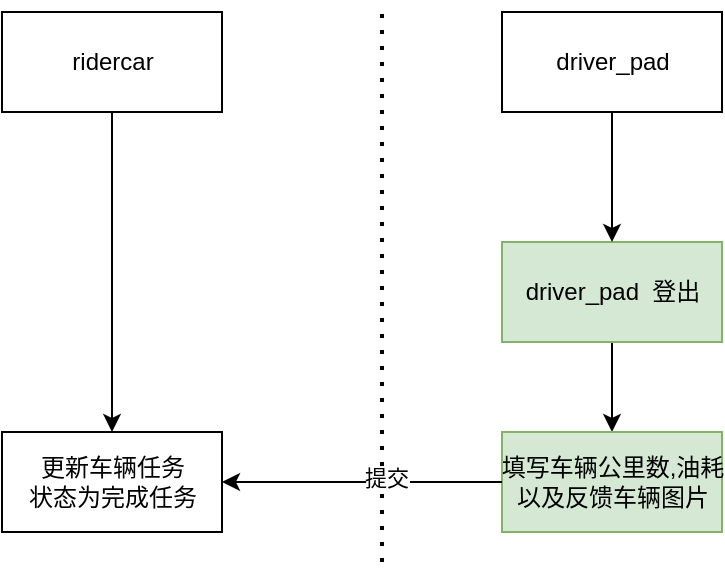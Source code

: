 <mxfile version="14.8.3" type="github">
  <diagram id="mLkuZAHF6S4WpNiskGd3" name="Page-1">
    <mxGraphModel dx="2066" dy="1071" grid="1" gridSize="10" guides="1" tooltips="1" connect="1" arrows="1" fold="1" page="1" pageScale="1" pageWidth="827" pageHeight="1169" math="0" shadow="0">
      <root>
        <mxCell id="0" />
        <mxCell id="1" parent="0" />
        <mxCell id="nns9SZrJcxWjnw9OrAUo-3" value="driver_pad" style="html=1;" parent="1" vertex="1">
          <mxGeometry x="910" y="325" width="110" height="50" as="geometry" />
        </mxCell>
        <mxCell id="UYR3SHHamV7FcYUzkwfX-4" value="" style="edgeStyle=orthogonalEdgeStyle;rounded=0;orthogonalLoop=1;jettySize=auto;html=1;" edge="1" parent="1" source="nns9SZrJcxWjnw9OrAUo-15" target="UYR3SHHamV7FcYUzkwfX-2">
          <mxGeometry relative="1" as="geometry" />
        </mxCell>
        <mxCell id="nns9SZrJcxWjnw9OrAUo-15" value="driver_pad&amp;nbsp; 登出" style="html=1;fillColor=#d5e8d4;strokeColor=#82b366;" parent="1" vertex="1">
          <mxGeometry x="910" y="440" width="110" height="50" as="geometry" />
        </mxCell>
        <mxCell id="nns9SZrJcxWjnw9OrAUo-19" value="" style="endArrow=classic;html=1;exitX=0.5;exitY=1;exitDx=0;exitDy=0;" parent="1" source="nns9SZrJcxWjnw9OrAUo-3" target="nns9SZrJcxWjnw9OrAUo-15" edge="1">
          <mxGeometry width="50" height="50" relative="1" as="geometry">
            <mxPoint x="1070" y="475" as="sourcePoint" />
            <mxPoint x="1120" y="425" as="targetPoint" />
          </mxGeometry>
        </mxCell>
        <mxCell id="nns9SZrJcxWjnw9OrAUo-27" value="" style="endArrow=none;dashed=1;html=1;dashPattern=1 3;strokeWidth=2;" parent="1" edge="1">
          <mxGeometry width="50" height="50" relative="1" as="geometry">
            <mxPoint x="850" y="600" as="sourcePoint" />
            <mxPoint x="850" y="320" as="targetPoint" />
          </mxGeometry>
        </mxCell>
        <mxCell id="UYR3SHHamV7FcYUzkwfX-1" value="ridercar" style="html=1;" vertex="1" parent="1">
          <mxGeometry x="660" y="325" width="110" height="50" as="geometry" />
        </mxCell>
        <mxCell id="UYR3SHHamV7FcYUzkwfX-2" value="填写车辆公里数,油耗&lt;br&gt;以及反馈车辆图片" style="html=1;fillColor=#d5e8d4;strokeColor=#82b366;" vertex="1" parent="1">
          <mxGeometry x="910" y="535" width="110" height="50" as="geometry" />
        </mxCell>
        <mxCell id="UYR3SHHamV7FcYUzkwfX-5" value="更新车辆任务&lt;br&gt;状态为完成任务" style="html=1;" vertex="1" parent="1">
          <mxGeometry x="660" y="535" width="110" height="50" as="geometry" />
        </mxCell>
        <mxCell id="UYR3SHHamV7FcYUzkwfX-6" value="" style="endArrow=classic;html=1;exitX=0;exitY=0.5;exitDx=0;exitDy=0;entryX=1;entryY=0.5;entryDx=0;entryDy=0;" edge="1" parent="1" source="UYR3SHHamV7FcYUzkwfX-2" target="UYR3SHHamV7FcYUzkwfX-5">
          <mxGeometry width="50" height="50" relative="1" as="geometry">
            <mxPoint x="840" y="680" as="sourcePoint" />
            <mxPoint x="890" y="630" as="targetPoint" />
          </mxGeometry>
        </mxCell>
        <mxCell id="UYR3SHHamV7FcYUzkwfX-8" value="提交" style="edgeLabel;html=1;align=center;verticalAlign=middle;resizable=0;points=[];" vertex="1" connectable="0" parent="UYR3SHHamV7FcYUzkwfX-6">
          <mxGeometry x="-0.171" y="-2" relative="1" as="geometry">
            <mxPoint as="offset" />
          </mxGeometry>
        </mxCell>
        <mxCell id="UYR3SHHamV7FcYUzkwfX-7" value="" style="endArrow=classic;html=1;exitX=0.5;exitY=1;exitDx=0;exitDy=0;" edge="1" parent="1" source="UYR3SHHamV7FcYUzkwfX-1" target="UYR3SHHamV7FcYUzkwfX-5">
          <mxGeometry width="50" height="50" relative="1" as="geometry">
            <mxPoint x="620" y="500" as="sourcePoint" />
            <mxPoint x="670" y="450" as="targetPoint" />
          </mxGeometry>
        </mxCell>
      </root>
    </mxGraphModel>
  </diagram>
</mxfile>
